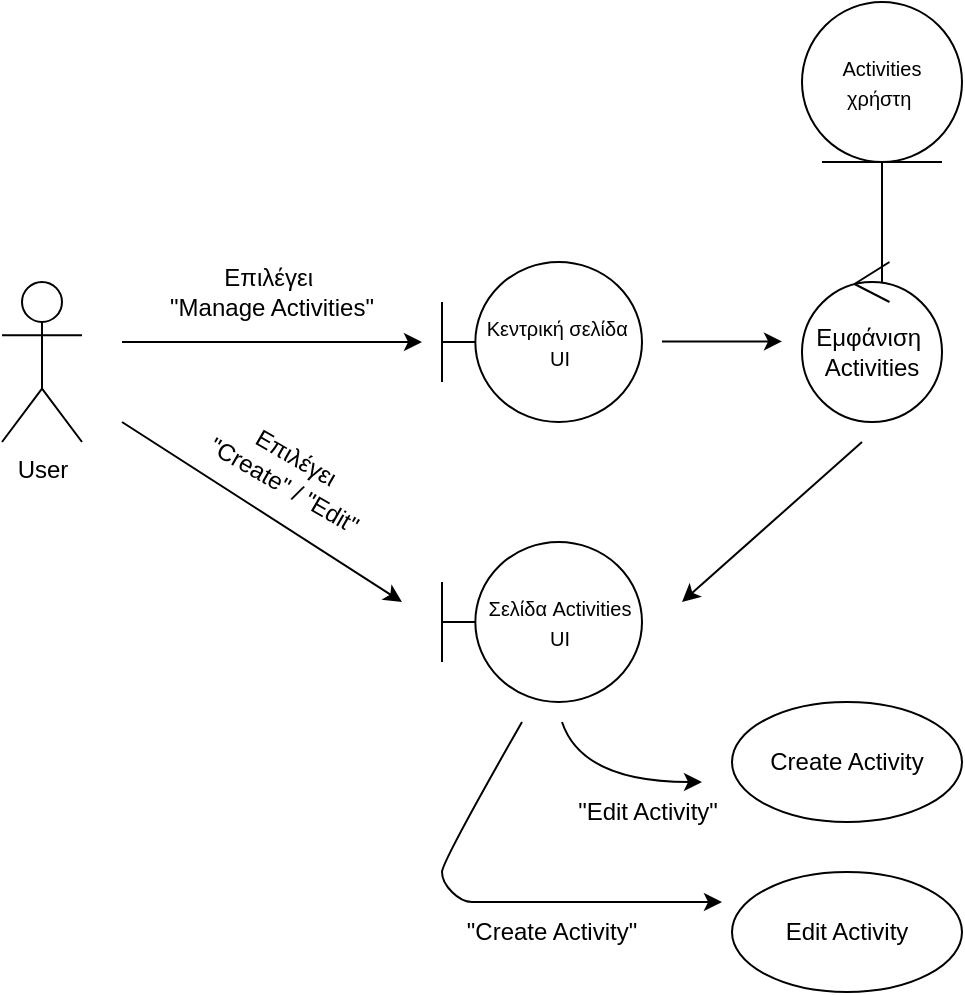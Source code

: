 <mxfile version="26.2.14">
  <diagram name="Page-1" id="LEXHKbd-PP-okQIsivCs">
    <mxGraphModel dx="1188" dy="938" grid="1" gridSize="10" guides="1" tooltips="1" connect="1" arrows="1" fold="1" page="1" pageScale="1" pageWidth="850" pageHeight="1100" background="none" math="0" shadow="0">
      <root>
        <mxCell id="0" />
        <mxCell id="1" parent="0" />
        <mxCell id="LZcOLRSRyZYhKl0eXgGW-2" value="&lt;div&gt;&lt;font style=&quot;font-size: 10px;&quot;&gt;Κεντρική σελίδα&amp;nbsp;&lt;/font&gt;&lt;/div&gt;&lt;div&gt;&lt;span style=&quot;font-size: 10px; background-color: transparent; color: light-dark(rgb(0, 0, 0), rgb(255, 255, 255));&quot;&gt;UI&lt;/span&gt;&lt;/div&gt;" style="shape=umlBoundary;whiteSpace=wrap;html=1;rounded=1;" parent="1" vertex="1">
          <mxGeometry x="230" y="320" width="100" height="80" as="geometry" />
        </mxCell>
        <mxCell id="LZcOLRSRyZYhKl0eXgGW-5" value="Εμφάνιση&amp;nbsp;&lt;br&gt;Activities" style="ellipse;shape=umlControl;whiteSpace=wrap;html=1;rounded=1;" parent="1" vertex="1">
          <mxGeometry x="410" y="320" width="70" height="80" as="geometry" />
        </mxCell>
        <mxCell id="LZcOLRSRyZYhKl0eXgGW-8" value="" style="endArrow=none;html=1;rounded=1;" parent="1" edge="1">
          <mxGeometry width="50" height="50" relative="1" as="geometry">
            <mxPoint x="450" y="330" as="sourcePoint" />
            <mxPoint x="450" y="270" as="targetPoint" />
          </mxGeometry>
        </mxCell>
        <mxCell id="LZcOLRSRyZYhKl0eXgGW-9" value="&lt;div&gt;&lt;font style=&quot;font-size: 10px;&quot;&gt;Activities&lt;/font&gt;&lt;/div&gt;&lt;div&gt;&lt;font style=&quot;font-size: 10px;&quot;&gt;χρήστη&amp;nbsp;&lt;/font&gt;&lt;/div&gt;" style="ellipse;shape=umlEntity;whiteSpace=wrap;html=1;rounded=1;" parent="1" vertex="1">
          <mxGeometry x="410" y="190" width="80" height="80" as="geometry" />
        </mxCell>
        <mxCell id="LZcOLRSRyZYhKl0eXgGW-11" value="&lt;div&gt;&lt;font style=&quot;font-size: 10px;&quot;&gt;Σελίδα Activities&lt;/font&gt;&lt;/div&gt;&lt;div&gt;&lt;font style=&quot;font-size: 10px;&quot;&gt;UI&lt;/font&gt;&lt;/div&gt;" style="shape=umlBoundary;whiteSpace=wrap;html=1;rounded=1;" parent="1" vertex="1">
          <mxGeometry x="230" y="460" width="100" height="80" as="geometry" />
        </mxCell>
        <mxCell id="LZcOLRSRyZYhKl0eXgGW-42" value="" style="endArrow=classic;html=1;rounded=1;" parent="1" edge="1">
          <mxGeometry width="50" height="50" relative="1" as="geometry">
            <mxPoint x="340" y="359.71" as="sourcePoint" />
            <mxPoint x="400" y="359.71" as="targetPoint" />
            <Array as="points">
              <mxPoint x="380" y="359.71" />
            </Array>
          </mxGeometry>
        </mxCell>
        <mxCell id="LZcOLRSRyZYhKl0eXgGW-45" value="" style="endArrow=classic;html=1;rounded=0;curved=1;" parent="1" edge="1">
          <mxGeometry width="50" height="50" relative="1" as="geometry">
            <mxPoint x="290" y="550" as="sourcePoint" />
            <mxPoint x="360" y="580" as="targetPoint" />
            <Array as="points">
              <mxPoint x="300" y="580" />
            </Array>
          </mxGeometry>
        </mxCell>
        <mxCell id="hcNPmu_po3u3cjIv4rGL-1" value="User" style="shape=umlActor;verticalLabelPosition=bottom;verticalAlign=top;html=1;" vertex="1" parent="1">
          <mxGeometry x="10" y="330" width="40" height="80" as="geometry" />
        </mxCell>
        <mxCell id="hcNPmu_po3u3cjIv4rGL-2" value="" style="endArrow=classic;html=1;rounded=0;" edge="1" parent="1">
          <mxGeometry width="50" height="50" relative="1" as="geometry">
            <mxPoint x="70" y="360" as="sourcePoint" />
            <mxPoint x="220" y="360" as="targetPoint" />
          </mxGeometry>
        </mxCell>
        <mxCell id="hcNPmu_po3u3cjIv4rGL-3" value="Επιλέγει&amp;nbsp;&lt;br&gt;&quot;Manage Activities&quot;" style="text;html=1;align=center;verticalAlign=middle;whiteSpace=wrap;rounded=0;" vertex="1" parent="1">
          <mxGeometry x="90" y="320" width="110" height="30" as="geometry" />
        </mxCell>
        <mxCell id="hcNPmu_po3u3cjIv4rGL-4" value="" style="endArrow=classic;html=1;rounded=0;" edge="1" parent="1">
          <mxGeometry width="50" height="50" relative="1" as="geometry">
            <mxPoint x="440" y="410" as="sourcePoint" />
            <mxPoint x="350" y="490" as="targetPoint" />
          </mxGeometry>
        </mxCell>
        <mxCell id="hcNPmu_po3u3cjIv4rGL-5" value="" style="endArrow=classic;html=1;rounded=0;" edge="1" parent="1">
          <mxGeometry width="50" height="50" relative="1" as="geometry">
            <mxPoint x="70" y="400" as="sourcePoint" />
            <mxPoint x="210" y="490" as="targetPoint" />
          </mxGeometry>
        </mxCell>
        <mxCell id="hcNPmu_po3u3cjIv4rGL-6" value="Επιλέγει&amp;nbsp;&lt;br&gt;&quot;Create&quot; / &quot;Edit&quot;" style="text;html=1;align=center;verticalAlign=middle;whiteSpace=wrap;rounded=0;rotation=30;" vertex="1" parent="1">
          <mxGeometry x="100" y="410" width="110" height="30" as="geometry" />
        </mxCell>
        <mxCell id="hcNPmu_po3u3cjIv4rGL-7" value="Create Activity" style="ellipse;whiteSpace=wrap;html=1;" vertex="1" parent="1">
          <mxGeometry x="375" y="540" width="115" height="60" as="geometry" />
        </mxCell>
        <mxCell id="hcNPmu_po3u3cjIv4rGL-14" value="Edit Activity" style="ellipse;whiteSpace=wrap;html=1;" vertex="1" parent="1">
          <mxGeometry x="375" y="625" width="115" height="60" as="geometry" />
        </mxCell>
        <mxCell id="hcNPmu_po3u3cjIv4rGL-15" value="" style="endArrow=classic;html=1;rounded=0;curved=1;" edge="1" parent="1">
          <mxGeometry width="50" height="50" relative="1" as="geometry">
            <mxPoint x="270" y="550" as="sourcePoint" />
            <mxPoint x="370" y="640" as="targetPoint" />
            <Array as="points">
              <mxPoint x="230" y="620" />
              <mxPoint x="230" y="630" />
              <mxPoint x="240" y="640" />
              <mxPoint x="250" y="640" />
            </Array>
          </mxGeometry>
        </mxCell>
        <mxCell id="hcNPmu_po3u3cjIv4rGL-16" value="&quot;Create Activity&quot;" style="text;html=1;align=center;verticalAlign=middle;whiteSpace=wrap;rounded=0;" vertex="1" parent="1">
          <mxGeometry x="230" y="640" width="110" height="30" as="geometry" />
        </mxCell>
        <mxCell id="hcNPmu_po3u3cjIv4rGL-17" value="&quot;Edit Activity&quot;" style="text;html=1;align=center;verticalAlign=middle;whiteSpace=wrap;rounded=0;" vertex="1" parent="1">
          <mxGeometry x="277.5" y="580" width="110" height="30" as="geometry" />
        </mxCell>
      </root>
    </mxGraphModel>
  </diagram>
</mxfile>
